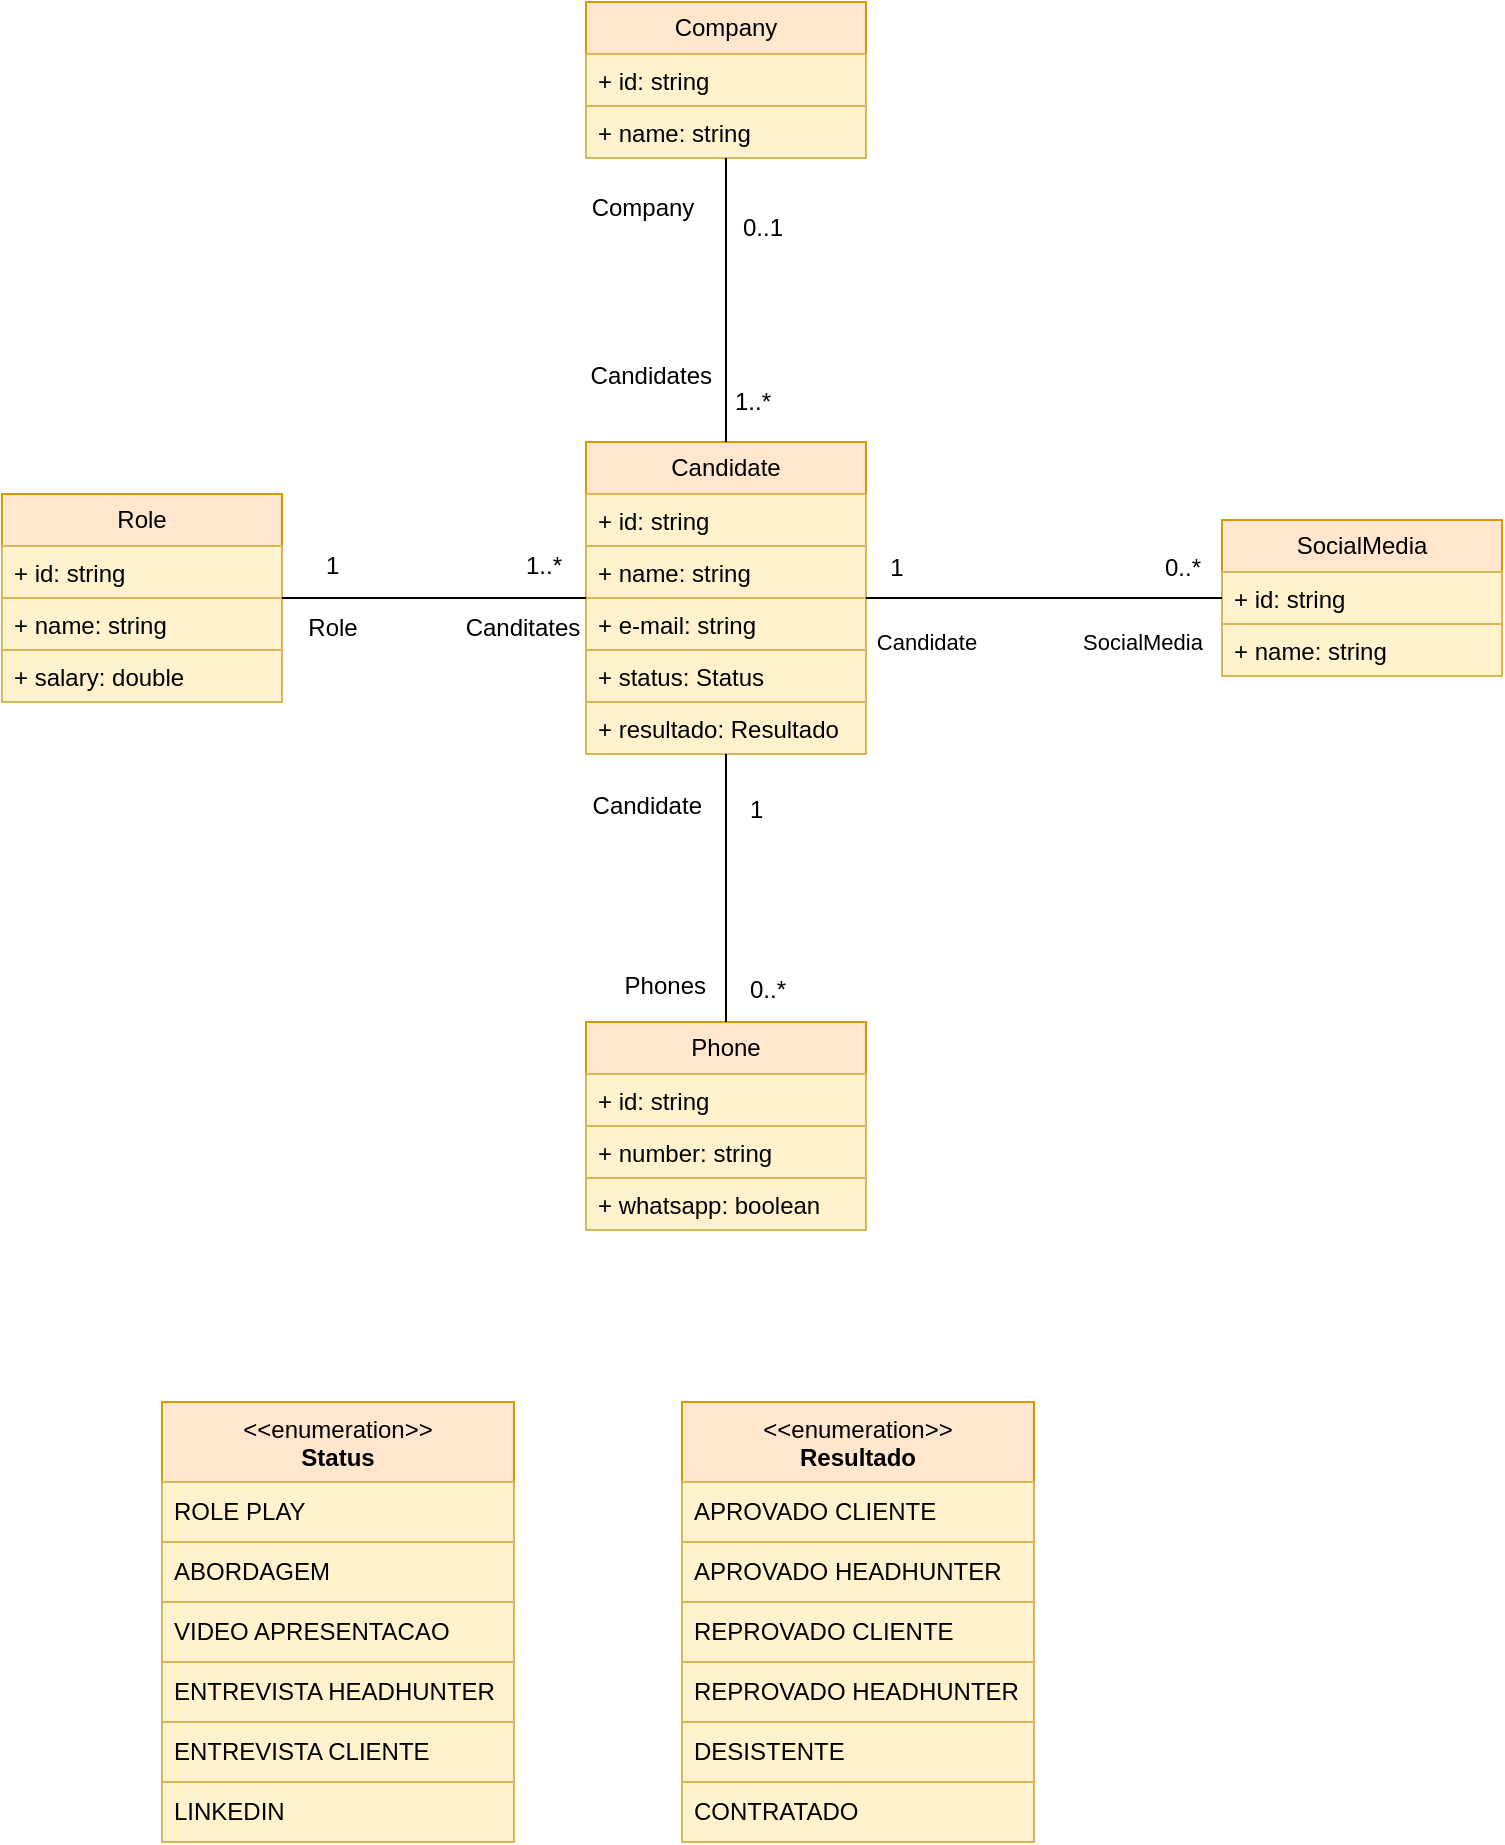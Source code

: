 <mxfile version="24.1.0" type="device">
  <diagram id="C5RBs43oDa-KdzZeNtuy" name="Page-1">
    <mxGraphModel dx="1623" dy="1190" grid="1" gridSize="10" guides="1" tooltips="1" connect="1" arrows="1" fold="1" page="1" pageScale="1" pageWidth="827" pageHeight="1169" math="0" shadow="0">
      <root>
        <mxCell id="WIyWlLk6GJQsqaUBKTNV-0" />
        <mxCell id="WIyWlLk6GJQsqaUBKTNV-1" parent="WIyWlLk6GJQsqaUBKTNV-0" />
        <mxCell id="H_ECtBMFUIsmrqHkUEH8-0" value="Company" style="swimlane;fontStyle=0;childLayout=stackLayout;horizontal=1;startSize=26;fillColor=#ffe6cc;horizontalStack=0;resizeParent=1;resizeParentMax=0;resizeLast=0;collapsible=1;marginBottom=0;whiteSpace=wrap;html=1;labelBackgroundColor=none;strokeColor=#d79b00;" parent="WIyWlLk6GJQsqaUBKTNV-1" vertex="1">
          <mxGeometry x="-528" y="20" width="140" height="78" as="geometry" />
        </mxCell>
        <mxCell id="H_ECtBMFUIsmrqHkUEH8-19" value="+ id: string&lt;div&gt;&lt;br&gt;&lt;div&gt;&lt;br&gt;&lt;/div&gt;&lt;/div&gt;" style="text;strokeColor=#d6b656;fillColor=#fff2cc;align=left;verticalAlign=top;spacingLeft=4;spacingRight=4;overflow=hidden;rotatable=0;points=[[0,0.5],[1,0.5]];portConstraint=eastwest;whiteSpace=wrap;html=1;labelBackgroundColor=none;" parent="H_ECtBMFUIsmrqHkUEH8-0" vertex="1">
          <mxGeometry y="26" width="140" height="26" as="geometry" />
        </mxCell>
        <mxCell id="H_ECtBMFUIsmrqHkUEH8-1" value="+ name: string&lt;div&gt;&lt;br&gt;&lt;/div&gt;" style="text;strokeColor=#d6b656;fillColor=#fff2cc;align=left;verticalAlign=top;spacingLeft=4;spacingRight=4;overflow=hidden;rotatable=0;points=[[0,0.5],[1,0.5]];portConstraint=eastwest;whiteSpace=wrap;html=1;labelBackgroundColor=none;" parent="H_ECtBMFUIsmrqHkUEH8-0" vertex="1">
          <mxGeometry y="52" width="140" height="26" as="geometry" />
        </mxCell>
        <mxCell id="H_ECtBMFUIsmrqHkUEH8-4" value="Role" style="swimlane;fontStyle=0;childLayout=stackLayout;horizontal=1;startSize=26;fillColor=#ffe6cc;horizontalStack=0;resizeParent=1;resizeParentMax=0;resizeLast=0;collapsible=1;marginBottom=0;whiteSpace=wrap;html=1;labelBackgroundColor=none;strokeColor=#d79b00;" parent="WIyWlLk6GJQsqaUBKTNV-1" vertex="1">
          <mxGeometry x="-820" y="266" width="140" height="104" as="geometry" />
        </mxCell>
        <mxCell id="H_ECtBMFUIsmrqHkUEH8-20" value="+ id: string&lt;div&gt;&lt;br&gt;&lt;div&gt;&lt;br&gt;&lt;/div&gt;&lt;/div&gt;" style="text;strokeColor=#d6b656;fillColor=#fff2cc;align=left;verticalAlign=top;spacingLeft=4;spacingRight=4;overflow=hidden;rotatable=0;points=[[0,0.5],[1,0.5]];portConstraint=eastwest;whiteSpace=wrap;html=1;labelBackgroundColor=none;" parent="H_ECtBMFUIsmrqHkUEH8-4" vertex="1">
          <mxGeometry y="26" width="140" height="26" as="geometry" />
        </mxCell>
        <mxCell id="H_ECtBMFUIsmrqHkUEH8-5" value="+ name: string" style="text;strokeColor=#d6b656;fillColor=#fff2cc;align=left;verticalAlign=top;spacingLeft=4;spacingRight=4;overflow=hidden;rotatable=0;points=[[0,0.5],[1,0.5]];portConstraint=eastwest;whiteSpace=wrap;html=1;labelBackgroundColor=none;" parent="H_ECtBMFUIsmrqHkUEH8-4" vertex="1">
          <mxGeometry y="52" width="140" height="26" as="geometry" />
        </mxCell>
        <mxCell id="H_ECtBMFUIsmrqHkUEH8-6" value="+ salary: double" style="text;strokeColor=#d6b656;fillColor=#fff2cc;align=left;verticalAlign=top;spacingLeft=4;spacingRight=4;overflow=hidden;rotatable=0;points=[[0,0.5],[1,0.5]];portConstraint=eastwest;whiteSpace=wrap;html=1;labelBackgroundColor=none;" parent="H_ECtBMFUIsmrqHkUEH8-4" vertex="1">
          <mxGeometry y="78" width="140" height="26" as="geometry" />
        </mxCell>
        <mxCell id="H_ECtBMFUIsmrqHkUEH8-9" value="Candidate" style="swimlane;fontStyle=0;childLayout=stackLayout;horizontal=1;startSize=26;fillColor=#ffe6cc;horizontalStack=0;resizeParent=1;resizeParentMax=0;resizeLast=0;collapsible=1;marginBottom=0;whiteSpace=wrap;html=1;labelBackgroundColor=none;strokeColor=#d79b00;" parent="WIyWlLk6GJQsqaUBKTNV-1" vertex="1">
          <mxGeometry x="-528" y="240" width="140" height="156" as="geometry" />
        </mxCell>
        <mxCell id="H_ECtBMFUIsmrqHkUEH8-23" value="+ id: string&lt;div&gt;&lt;br&gt;&lt;div&gt;&lt;br&gt;&lt;/div&gt;&lt;/div&gt;" style="text;strokeColor=#d6b656;fillColor=#fff2cc;align=left;verticalAlign=top;spacingLeft=4;spacingRight=4;overflow=hidden;rotatable=0;points=[[0,0.5],[1,0.5]];portConstraint=eastwest;whiteSpace=wrap;html=1;labelBackgroundColor=none;" parent="H_ECtBMFUIsmrqHkUEH8-9" vertex="1">
          <mxGeometry y="26" width="140" height="26" as="geometry" />
        </mxCell>
        <mxCell id="H_ECtBMFUIsmrqHkUEH8-10" value="+ name: string" style="text;strokeColor=#d6b656;fillColor=#fff2cc;align=left;verticalAlign=top;spacingLeft=4;spacingRight=4;overflow=hidden;rotatable=0;points=[[0,0.5],[1,0.5]];portConstraint=eastwest;whiteSpace=wrap;html=1;labelBackgroundColor=none;" parent="H_ECtBMFUIsmrqHkUEH8-9" vertex="1">
          <mxGeometry y="52" width="140" height="26" as="geometry" />
        </mxCell>
        <mxCell id="H_ECtBMFUIsmrqHkUEH8-11" value="+ e-mail: string" style="text;align=left;verticalAlign=top;spacingLeft=4;spacingRight=4;overflow=hidden;rotatable=0;points=[[0,0.5],[1,0.5]];portConstraint=eastwest;whiteSpace=wrap;html=1;labelBackgroundColor=none;fillColor=#fff2cc;strokeColor=#d6b656;" parent="H_ECtBMFUIsmrqHkUEH8-9" vertex="1">
          <mxGeometry y="78" width="140" height="26" as="geometry" />
        </mxCell>
        <mxCell id="H_ECtBMFUIsmrqHkUEH8-12" value="+ status: Status" style="text;strokeColor=#d6b656;fillColor=#fff2cc;align=left;verticalAlign=top;spacingLeft=4;spacingRight=4;overflow=hidden;rotatable=0;points=[[0,0.5],[1,0.5]];portConstraint=eastwest;whiteSpace=wrap;html=1;labelBackgroundColor=none;" parent="H_ECtBMFUIsmrqHkUEH8-9" vertex="1">
          <mxGeometry y="104" width="140" height="26" as="geometry" />
        </mxCell>
        <mxCell id="H_ECtBMFUIsmrqHkUEH8-47" value="+ resultado: Resultado" style="text;strokeColor=#d6b656;fillColor=#fff2cc;align=left;verticalAlign=top;spacingLeft=4;spacingRight=4;overflow=hidden;rotatable=0;points=[[0,0.5],[1,0.5]];portConstraint=eastwest;whiteSpace=wrap;html=1;labelBackgroundColor=none;" parent="H_ECtBMFUIsmrqHkUEH8-9" vertex="1">
          <mxGeometry y="130" width="140" height="26" as="geometry" />
        </mxCell>
        <mxCell id="H_ECtBMFUIsmrqHkUEH8-13" value="Phone" style="swimlane;fontStyle=0;childLayout=stackLayout;horizontal=1;startSize=26;fillColor=#ffe6cc;horizontalStack=0;resizeParent=1;resizeParentMax=0;resizeLast=0;collapsible=1;marginBottom=0;whiteSpace=wrap;html=1;strokeColor=#d79b00;" parent="WIyWlLk6GJQsqaUBKTNV-1" vertex="1">
          <mxGeometry x="-528" y="530" width="140" height="104" as="geometry" />
        </mxCell>
        <mxCell id="H_ECtBMFUIsmrqHkUEH8-21" value="+ id: string&lt;div&gt;&lt;br&gt;&lt;div&gt;&lt;br&gt;&lt;/div&gt;&lt;/div&gt;" style="text;strokeColor=#d6b656;fillColor=#fff2cc;align=left;verticalAlign=top;spacingLeft=4;spacingRight=4;overflow=hidden;rotatable=0;points=[[0,0.5],[1,0.5]];portConstraint=eastwest;whiteSpace=wrap;html=1;labelBackgroundColor=none;" parent="H_ECtBMFUIsmrqHkUEH8-13" vertex="1">
          <mxGeometry y="26" width="140" height="26" as="geometry" />
        </mxCell>
        <mxCell id="H_ECtBMFUIsmrqHkUEH8-14" value="+ number: string" style="text;strokeColor=#d6b656;fillColor=#fff2cc;align=left;verticalAlign=top;spacingLeft=4;spacingRight=4;overflow=hidden;rotatable=0;points=[[0,0.5],[1,0.5]];portConstraint=eastwest;whiteSpace=wrap;html=1;" parent="H_ECtBMFUIsmrqHkUEH8-13" vertex="1">
          <mxGeometry y="52" width="140" height="26" as="geometry" />
        </mxCell>
        <mxCell id="H_ECtBMFUIsmrqHkUEH8-22" value="+ whatsapp: boolean&lt;div&gt;&lt;br&gt;&lt;div&gt;&lt;br&gt;&lt;/div&gt;&lt;/div&gt;" style="text;strokeColor=#d6b656;fillColor=#fff2cc;align=left;verticalAlign=top;spacingLeft=4;spacingRight=4;overflow=hidden;rotatable=0;points=[[0,0.5],[1,0.5]];portConstraint=eastwest;whiteSpace=wrap;html=1;labelBackgroundColor=none;" parent="H_ECtBMFUIsmrqHkUEH8-13" vertex="1">
          <mxGeometry y="78" width="140" height="26" as="geometry" />
        </mxCell>
        <mxCell id="H_ECtBMFUIsmrqHkUEH8-24" value="SocialMedia" style="swimlane;fontStyle=0;childLayout=stackLayout;horizontal=1;startSize=26;fillColor=#ffe6cc;horizontalStack=0;resizeParent=1;resizeParentMax=0;resizeLast=0;collapsible=1;marginBottom=0;whiteSpace=wrap;html=1;strokeColor=#d79b00;" parent="WIyWlLk6GJQsqaUBKTNV-1" vertex="1">
          <mxGeometry x="-210" y="279" width="140" height="78" as="geometry" />
        </mxCell>
        <mxCell id="H_ECtBMFUIsmrqHkUEH8-28" value="+ id: string&lt;div&gt;&lt;br&gt;&lt;div&gt;&lt;br&gt;&lt;/div&gt;&lt;/div&gt;" style="text;strokeColor=#d6b656;fillColor=#fff2cc;align=left;verticalAlign=top;spacingLeft=4;spacingRight=4;overflow=hidden;rotatable=0;points=[[0,0.5],[1,0.5]];portConstraint=eastwest;whiteSpace=wrap;html=1;labelBackgroundColor=none;" parent="H_ECtBMFUIsmrqHkUEH8-24" vertex="1">
          <mxGeometry y="26" width="140" height="26" as="geometry" />
        </mxCell>
        <mxCell id="H_ECtBMFUIsmrqHkUEH8-25" value="+ name: string" style="text;strokeColor=#d6b656;fillColor=#fff2cc;align=left;verticalAlign=top;spacingLeft=4;spacingRight=4;overflow=hidden;rotatable=0;points=[[0,0.5],[1,0.5]];portConstraint=eastwest;whiteSpace=wrap;html=1;" parent="H_ECtBMFUIsmrqHkUEH8-24" vertex="1">
          <mxGeometry y="52" width="140" height="26" as="geometry" />
        </mxCell>
        <mxCell id="H_ECtBMFUIsmrqHkUEH8-33" value="&amp;lt;&amp;lt;enumeration&amp;gt;&amp;gt;&lt;br&gt;&lt;b&gt;Status&lt;/b&gt;" style="swimlane;fontStyle=0;align=center;verticalAlign=top;childLayout=stackLayout;horizontal=1;startSize=40;horizontalStack=0;resizeParent=1;resizeParentMax=0;resizeLast=0;collapsible=0;marginBottom=0;html=1;whiteSpace=wrap;fillColor=#ffe6cc;strokeColor=#d79b00;" parent="WIyWlLk6GJQsqaUBKTNV-1" vertex="1">
          <mxGeometry x="-740" y="720" width="176" height="220" as="geometry" />
        </mxCell>
        <mxCell id="H_ECtBMFUIsmrqHkUEH8-46" value="ROLE PLAY" style="text;html=1;strokeColor=#d6b656;fillColor=#fff2cc;align=left;verticalAlign=middle;spacingLeft=4;spacingRight=4;overflow=hidden;rotatable=0;points=[[0,0.5],[1,0.5]];portConstraint=eastwest;whiteSpace=wrap;" parent="H_ECtBMFUIsmrqHkUEH8-33" vertex="1">
          <mxGeometry y="40" width="176" height="30" as="geometry" />
        </mxCell>
        <mxCell id="H_ECtBMFUIsmrqHkUEH8-36" value="ABORDAGEM" style="text;html=1;strokeColor=#d6b656;fillColor=#fff2cc;align=left;verticalAlign=middle;spacingLeft=4;spacingRight=4;overflow=hidden;rotatable=0;points=[[0,0.5],[1,0.5]];portConstraint=eastwest;whiteSpace=wrap;" parent="H_ECtBMFUIsmrqHkUEH8-33" vertex="1">
          <mxGeometry y="70" width="176" height="30" as="geometry" />
        </mxCell>
        <mxCell id="H_ECtBMFUIsmrqHkUEH8-34" value="VIDEO APRESENTACAO" style="text;html=1;strokeColor=#d6b656;fillColor=#fff2cc;align=left;verticalAlign=middle;spacingLeft=4;spacingRight=4;overflow=hidden;rotatable=0;points=[[0,0.5],[1,0.5]];portConstraint=eastwest;whiteSpace=wrap;" parent="H_ECtBMFUIsmrqHkUEH8-33" vertex="1">
          <mxGeometry y="100" width="176" height="30" as="geometry" />
        </mxCell>
        <mxCell id="H_ECtBMFUIsmrqHkUEH8-35" value="ENTREVISTA HEADHUNTER" style="text;html=1;strokeColor=#d6b656;fillColor=#fff2cc;align=left;verticalAlign=middle;spacingLeft=4;spacingRight=4;overflow=hidden;rotatable=0;points=[[0,0.5],[1,0.5]];portConstraint=eastwest;whiteSpace=wrap;" parent="H_ECtBMFUIsmrqHkUEH8-33" vertex="1">
          <mxGeometry y="130" width="176" height="30" as="geometry" />
        </mxCell>
        <mxCell id="H_ECtBMFUIsmrqHkUEH8-37" value="ENTREVISTA CLIENTE" style="text;html=1;strokeColor=#d6b656;fillColor=#fff2cc;align=left;verticalAlign=middle;spacingLeft=4;spacingRight=4;overflow=hidden;rotatable=0;points=[[0,0.5],[1,0.5]];portConstraint=eastwest;whiteSpace=wrap;" parent="H_ECtBMFUIsmrqHkUEH8-33" vertex="1">
          <mxGeometry y="160" width="176" height="30" as="geometry" />
        </mxCell>
        <mxCell id="H_ECtBMFUIsmrqHkUEH8-39" value="LINKEDIN" style="text;html=1;strokeColor=#d6b656;fillColor=#fff2cc;align=left;verticalAlign=middle;spacingLeft=4;spacingRight=4;overflow=hidden;rotatable=0;points=[[0,0.5],[1,0.5]];portConstraint=eastwest;whiteSpace=wrap;" parent="H_ECtBMFUIsmrqHkUEH8-33" vertex="1">
          <mxGeometry y="190" width="176" height="30" as="geometry" />
        </mxCell>
        <mxCell id="H_ECtBMFUIsmrqHkUEH8-40" value="&amp;lt;&amp;lt;enumeration&amp;gt;&amp;gt;&lt;br&gt;&lt;b&gt;Resultado&lt;/b&gt;" style="swimlane;fontStyle=0;align=center;verticalAlign=top;childLayout=stackLayout;horizontal=1;startSize=40;horizontalStack=0;resizeParent=1;resizeParentMax=0;resizeLast=0;collapsible=0;marginBottom=0;html=1;whiteSpace=wrap;fillColor=#ffe6cc;strokeColor=#d79b00;" parent="WIyWlLk6GJQsqaUBKTNV-1" vertex="1">
          <mxGeometry x="-480" y="720" width="176" height="220" as="geometry" />
        </mxCell>
        <mxCell id="H_ECtBMFUIsmrqHkUEH8-41" value="APROVADO CLIENTE" style="text;html=1;strokeColor=#d6b656;fillColor=#fff2cc;align=left;verticalAlign=middle;spacingLeft=4;spacingRight=4;overflow=hidden;rotatable=0;points=[[0,0.5],[1,0.5]];portConstraint=eastwest;whiteSpace=wrap;" parent="H_ECtBMFUIsmrqHkUEH8-40" vertex="1">
          <mxGeometry y="40" width="176" height="30" as="geometry" />
        </mxCell>
        <mxCell id="H_ECtBMFUIsmrqHkUEH8-42" value="APROVADO HEADHUNTER" style="text;html=1;strokeColor=#d6b656;fillColor=#fff2cc;align=left;verticalAlign=middle;spacingLeft=4;spacingRight=4;overflow=hidden;rotatable=0;points=[[0,0.5],[1,0.5]];portConstraint=eastwest;whiteSpace=wrap;" parent="H_ECtBMFUIsmrqHkUEH8-40" vertex="1">
          <mxGeometry y="70" width="176" height="30" as="geometry" />
        </mxCell>
        <mxCell id="H_ECtBMFUIsmrqHkUEH8-43" value="REPROVADO CLIENTE" style="text;html=1;strokeColor=#d6b656;fillColor=#fff2cc;align=left;verticalAlign=middle;spacingLeft=4;spacingRight=4;overflow=hidden;rotatable=0;points=[[0,0.5],[1,0.5]];portConstraint=eastwest;whiteSpace=wrap;" parent="H_ECtBMFUIsmrqHkUEH8-40" vertex="1">
          <mxGeometry y="100" width="176" height="30" as="geometry" />
        </mxCell>
        <mxCell id="H_ECtBMFUIsmrqHkUEH8-44" value="REPROVADO HEADHUNTER" style="text;html=1;strokeColor=#d6b656;fillColor=#fff2cc;align=left;verticalAlign=middle;spacingLeft=4;spacingRight=4;overflow=hidden;rotatable=0;points=[[0,0.5],[1,0.5]];portConstraint=eastwest;whiteSpace=wrap;" parent="H_ECtBMFUIsmrqHkUEH8-40" vertex="1">
          <mxGeometry y="130" width="176" height="30" as="geometry" />
        </mxCell>
        <mxCell id="H_ECtBMFUIsmrqHkUEH8-45" value="DESISTENTE" style="text;html=1;strokeColor=#d6b656;fillColor=#fff2cc;align=left;verticalAlign=middle;spacingLeft=4;spacingRight=4;overflow=hidden;rotatable=0;points=[[0,0.5],[1,0.5]];portConstraint=eastwest;whiteSpace=wrap;" parent="H_ECtBMFUIsmrqHkUEH8-40" vertex="1">
          <mxGeometry y="160" width="176" height="30" as="geometry" />
        </mxCell>
        <mxCell id="F0yCam-Mv7AN_2nJFBWS-8" value="CONTRATADO" style="text;html=1;strokeColor=#d6b656;fillColor=#fff2cc;align=left;verticalAlign=middle;spacingLeft=4;spacingRight=4;overflow=hidden;rotatable=0;points=[[0,0.5],[1,0.5]];portConstraint=eastwest;whiteSpace=wrap;" parent="H_ECtBMFUIsmrqHkUEH8-40" vertex="1">
          <mxGeometry y="190" width="176" height="30" as="geometry" />
        </mxCell>
        <mxCell id="F0yCam-Mv7AN_2nJFBWS-2" value="" style="endArrow=none;html=1;rounded=0;align=center;verticalAlign=top;endFill=0;labelBackgroundColor=none;exitX=0.5;exitY=1;exitDx=0;exitDy=0;entryX=0.5;entryY=0;entryDx=0;entryDy=0;" parent="WIyWlLk6GJQsqaUBKTNV-1" source="H_ECtBMFUIsmrqHkUEH8-9" target="H_ECtBMFUIsmrqHkUEH8-13" edge="1">
          <mxGeometry relative="1" as="geometry">
            <mxPoint x="-468" y="470" as="sourcePoint" />
            <mxPoint x="-308" y="470" as="targetPoint" />
          </mxGeometry>
        </mxCell>
        <mxCell id="F0yCam-Mv7AN_2nJFBWS-4" value="1" style="resizable=0;html=1;align=left;verticalAlign=top;labelBackgroundColor=none;" parent="F0yCam-Mv7AN_2nJFBWS-2" connectable="0" vertex="1">
          <mxGeometry x="-1" relative="1" as="geometry">
            <mxPoint x="10" y="14" as="offset" />
          </mxGeometry>
        </mxCell>
        <mxCell id="F0yCam-Mv7AN_2nJFBWS-5" value="Phones" style="resizable=0;html=1;align=right;verticalAlign=bottom;labelBackgroundColor=none;" parent="F0yCam-Mv7AN_2nJFBWS-2" connectable="0" vertex="1">
          <mxGeometry x="1" relative="1" as="geometry">
            <mxPoint x="-10" y="-10" as="offset" />
          </mxGeometry>
        </mxCell>
        <mxCell id="F0yCam-Mv7AN_2nJFBWS-6" value="0..*" style="resizable=0;html=1;align=left;verticalAlign=top;labelBackgroundColor=none;" parent="WIyWlLk6GJQsqaUBKTNV-1" connectable="0" vertex="1">
          <mxGeometry x="-448" y="500" as="geometry" />
        </mxCell>
        <mxCell id="F0yCam-Mv7AN_2nJFBWS-7" value="Candidate" style="resizable=0;html=1;align=right;verticalAlign=bottom;labelBackgroundColor=none;" parent="WIyWlLk6GJQsqaUBKTNV-1" connectable="0" vertex="1">
          <mxGeometry x="-470" y="430" as="geometry" />
        </mxCell>
        <mxCell id="F0yCam-Mv7AN_2nJFBWS-9" value="" style="endArrow=none;html=1;rounded=0;align=center;verticalAlign=top;endFill=0;labelBackgroundColor=none;entryX=1;entryY=0.5;entryDx=0;entryDy=0;exitX=0;exitY=0.5;exitDx=0;exitDy=0;" parent="WIyWlLk6GJQsqaUBKTNV-1" source="H_ECtBMFUIsmrqHkUEH8-28" target="H_ECtBMFUIsmrqHkUEH8-9" edge="1">
          <mxGeometry relative="1" as="geometry">
            <mxPoint x="-270" y="320" as="sourcePoint" />
            <mxPoint x="-290" y="444" as="targetPoint" />
          </mxGeometry>
        </mxCell>
        <mxCell id="F0yCam-Mv7AN_2nJFBWS-12" value="SocialMedia" style="edgeLabel;html=1;align=center;verticalAlign=middle;resizable=0;points=[];" parent="F0yCam-Mv7AN_2nJFBWS-9" vertex="1" connectable="0">
          <mxGeometry x="-0.748" y="-1" relative="1" as="geometry">
            <mxPoint x="-18" y="23" as="offset" />
          </mxGeometry>
        </mxCell>
        <mxCell id="F0yCam-Mv7AN_2nJFBWS-13" value="0..*" style="text;html=1;align=center;verticalAlign=middle;resizable=0;points=[];autosize=1;strokeColor=none;fillColor=none;" parent="WIyWlLk6GJQsqaUBKTNV-1" vertex="1">
          <mxGeometry x="-250" y="288" width="40" height="30" as="geometry" />
        </mxCell>
        <mxCell id="F0yCam-Mv7AN_2nJFBWS-14" value="1" style="text;html=1;align=center;verticalAlign=middle;resizable=0;points=[];autosize=1;strokeColor=none;fillColor=none;" parent="WIyWlLk6GJQsqaUBKTNV-1" vertex="1">
          <mxGeometry x="-388" y="288" width="30" height="30" as="geometry" />
        </mxCell>
        <mxCell id="F0yCam-Mv7AN_2nJFBWS-15" value="Candidate" style="edgeLabel;html=1;align=center;verticalAlign=middle;resizable=0;points=[];" parent="WIyWlLk6GJQsqaUBKTNV-1" vertex="1" connectable="0">
          <mxGeometry x="-358" y="340" as="geometry" />
        </mxCell>
        <mxCell id="F0yCam-Mv7AN_2nJFBWS-16" value="" style="endArrow=none;html=1;rounded=0;align=center;verticalAlign=top;endFill=0;labelBackgroundColor=none;entryX=0.5;entryY=1;entryDx=0;entryDy=0;exitX=0.5;exitY=0;exitDx=0;exitDy=0;" parent="WIyWlLk6GJQsqaUBKTNV-1" source="H_ECtBMFUIsmrqHkUEH8-9" target="H_ECtBMFUIsmrqHkUEH8-0" edge="1">
          <mxGeometry relative="1" as="geometry">
            <mxPoint x="-312" y="180" as="sourcePoint" />
            <mxPoint x="-490" y="180" as="targetPoint" />
          </mxGeometry>
        </mxCell>
        <mxCell id="F0yCam-Mv7AN_2nJFBWS-20" value="1..*" style="text;html=1;align=center;verticalAlign=middle;resizable=0;points=[];autosize=1;strokeColor=none;fillColor=none;" parent="WIyWlLk6GJQsqaUBKTNV-1" vertex="1">
          <mxGeometry x="-465" y="205" width="40" height="30" as="geometry" />
        </mxCell>
        <mxCell id="F0yCam-Mv7AN_2nJFBWS-21" value="Candidates&lt;div&gt;&lt;br&gt;&lt;/div&gt;" style="resizable=0;html=1;align=right;verticalAlign=bottom;labelBackgroundColor=none;" parent="WIyWlLk6GJQsqaUBKTNV-1" connectable="0" vertex="1">
          <mxGeometry x="-465" y="230" as="geometry" />
        </mxCell>
        <mxCell id="F0yCam-Mv7AN_2nJFBWS-22" value="0&lt;span style=&quot;background-color: initial;&quot;&gt;..1&lt;/span&gt;&lt;div&gt;&lt;div&gt;&lt;br&gt;&lt;/div&gt;&lt;/div&gt;" style="text;html=1;align=center;verticalAlign=middle;resizable=0;points=[];autosize=1;strokeColor=none;fillColor=none;" parent="WIyWlLk6GJQsqaUBKTNV-1" vertex="1">
          <mxGeometry x="-460" y="120" width="40" height="40" as="geometry" />
        </mxCell>
        <mxCell id="F0yCam-Mv7AN_2nJFBWS-23" value="Company" style="text;html=1;align=center;verticalAlign=middle;resizable=0;points=[];autosize=1;strokeColor=none;fillColor=none;" parent="WIyWlLk6GJQsqaUBKTNV-1" vertex="1">
          <mxGeometry x="-535" y="108" width="70" height="30" as="geometry" />
        </mxCell>
        <mxCell id="F0yCam-Mv7AN_2nJFBWS-25" value="" style="endArrow=none;html=1;rounded=0;align=center;verticalAlign=top;endFill=0;labelBackgroundColor=none;exitX=1;exitY=0.5;exitDx=0;exitDy=0;entryX=0;entryY=0.5;entryDx=0;entryDy=0;" parent="WIyWlLk6GJQsqaUBKTNV-1" source="H_ECtBMFUIsmrqHkUEH8-4" target="H_ECtBMFUIsmrqHkUEH8-9" edge="1">
          <mxGeometry relative="1" as="geometry">
            <mxPoint x="-610" y="390" as="sourcePoint" />
            <mxPoint x="-610" y="524" as="targetPoint" />
            <Array as="points" />
          </mxGeometry>
        </mxCell>
        <mxCell id="F0yCam-Mv7AN_2nJFBWS-26" value="1" style="resizable=0;html=1;align=left;verticalAlign=top;labelBackgroundColor=none;" parent="F0yCam-Mv7AN_2nJFBWS-25" connectable="0" vertex="1">
          <mxGeometry x="-1" relative="1" as="geometry">
            <mxPoint x="20" y="-30" as="offset" />
          </mxGeometry>
        </mxCell>
        <mxCell id="F0yCam-Mv7AN_2nJFBWS-28" value="Role" style="text;html=1;align=center;verticalAlign=middle;resizable=0;points=[];autosize=1;strokeColor=none;fillColor=none;" parent="WIyWlLk6GJQsqaUBKTNV-1" vertex="1">
          <mxGeometry x="-680" y="318" width="50" height="30" as="geometry" />
        </mxCell>
        <mxCell id="F0yCam-Mv7AN_2nJFBWS-30" value="1..*" style="resizable=0;html=1;align=left;verticalAlign=top;labelBackgroundColor=none;" parent="WIyWlLk6GJQsqaUBKTNV-1" connectable="0" vertex="1">
          <mxGeometry x="-560" y="288" as="geometry" />
        </mxCell>
        <mxCell id="F0yCam-Mv7AN_2nJFBWS-31" value="Canditates" style="text;html=1;align=center;verticalAlign=middle;resizable=0;points=[];autosize=1;strokeColor=none;fillColor=none;" parent="WIyWlLk6GJQsqaUBKTNV-1" vertex="1">
          <mxGeometry x="-600" y="318" width="80" height="30" as="geometry" />
        </mxCell>
      </root>
    </mxGraphModel>
  </diagram>
</mxfile>
